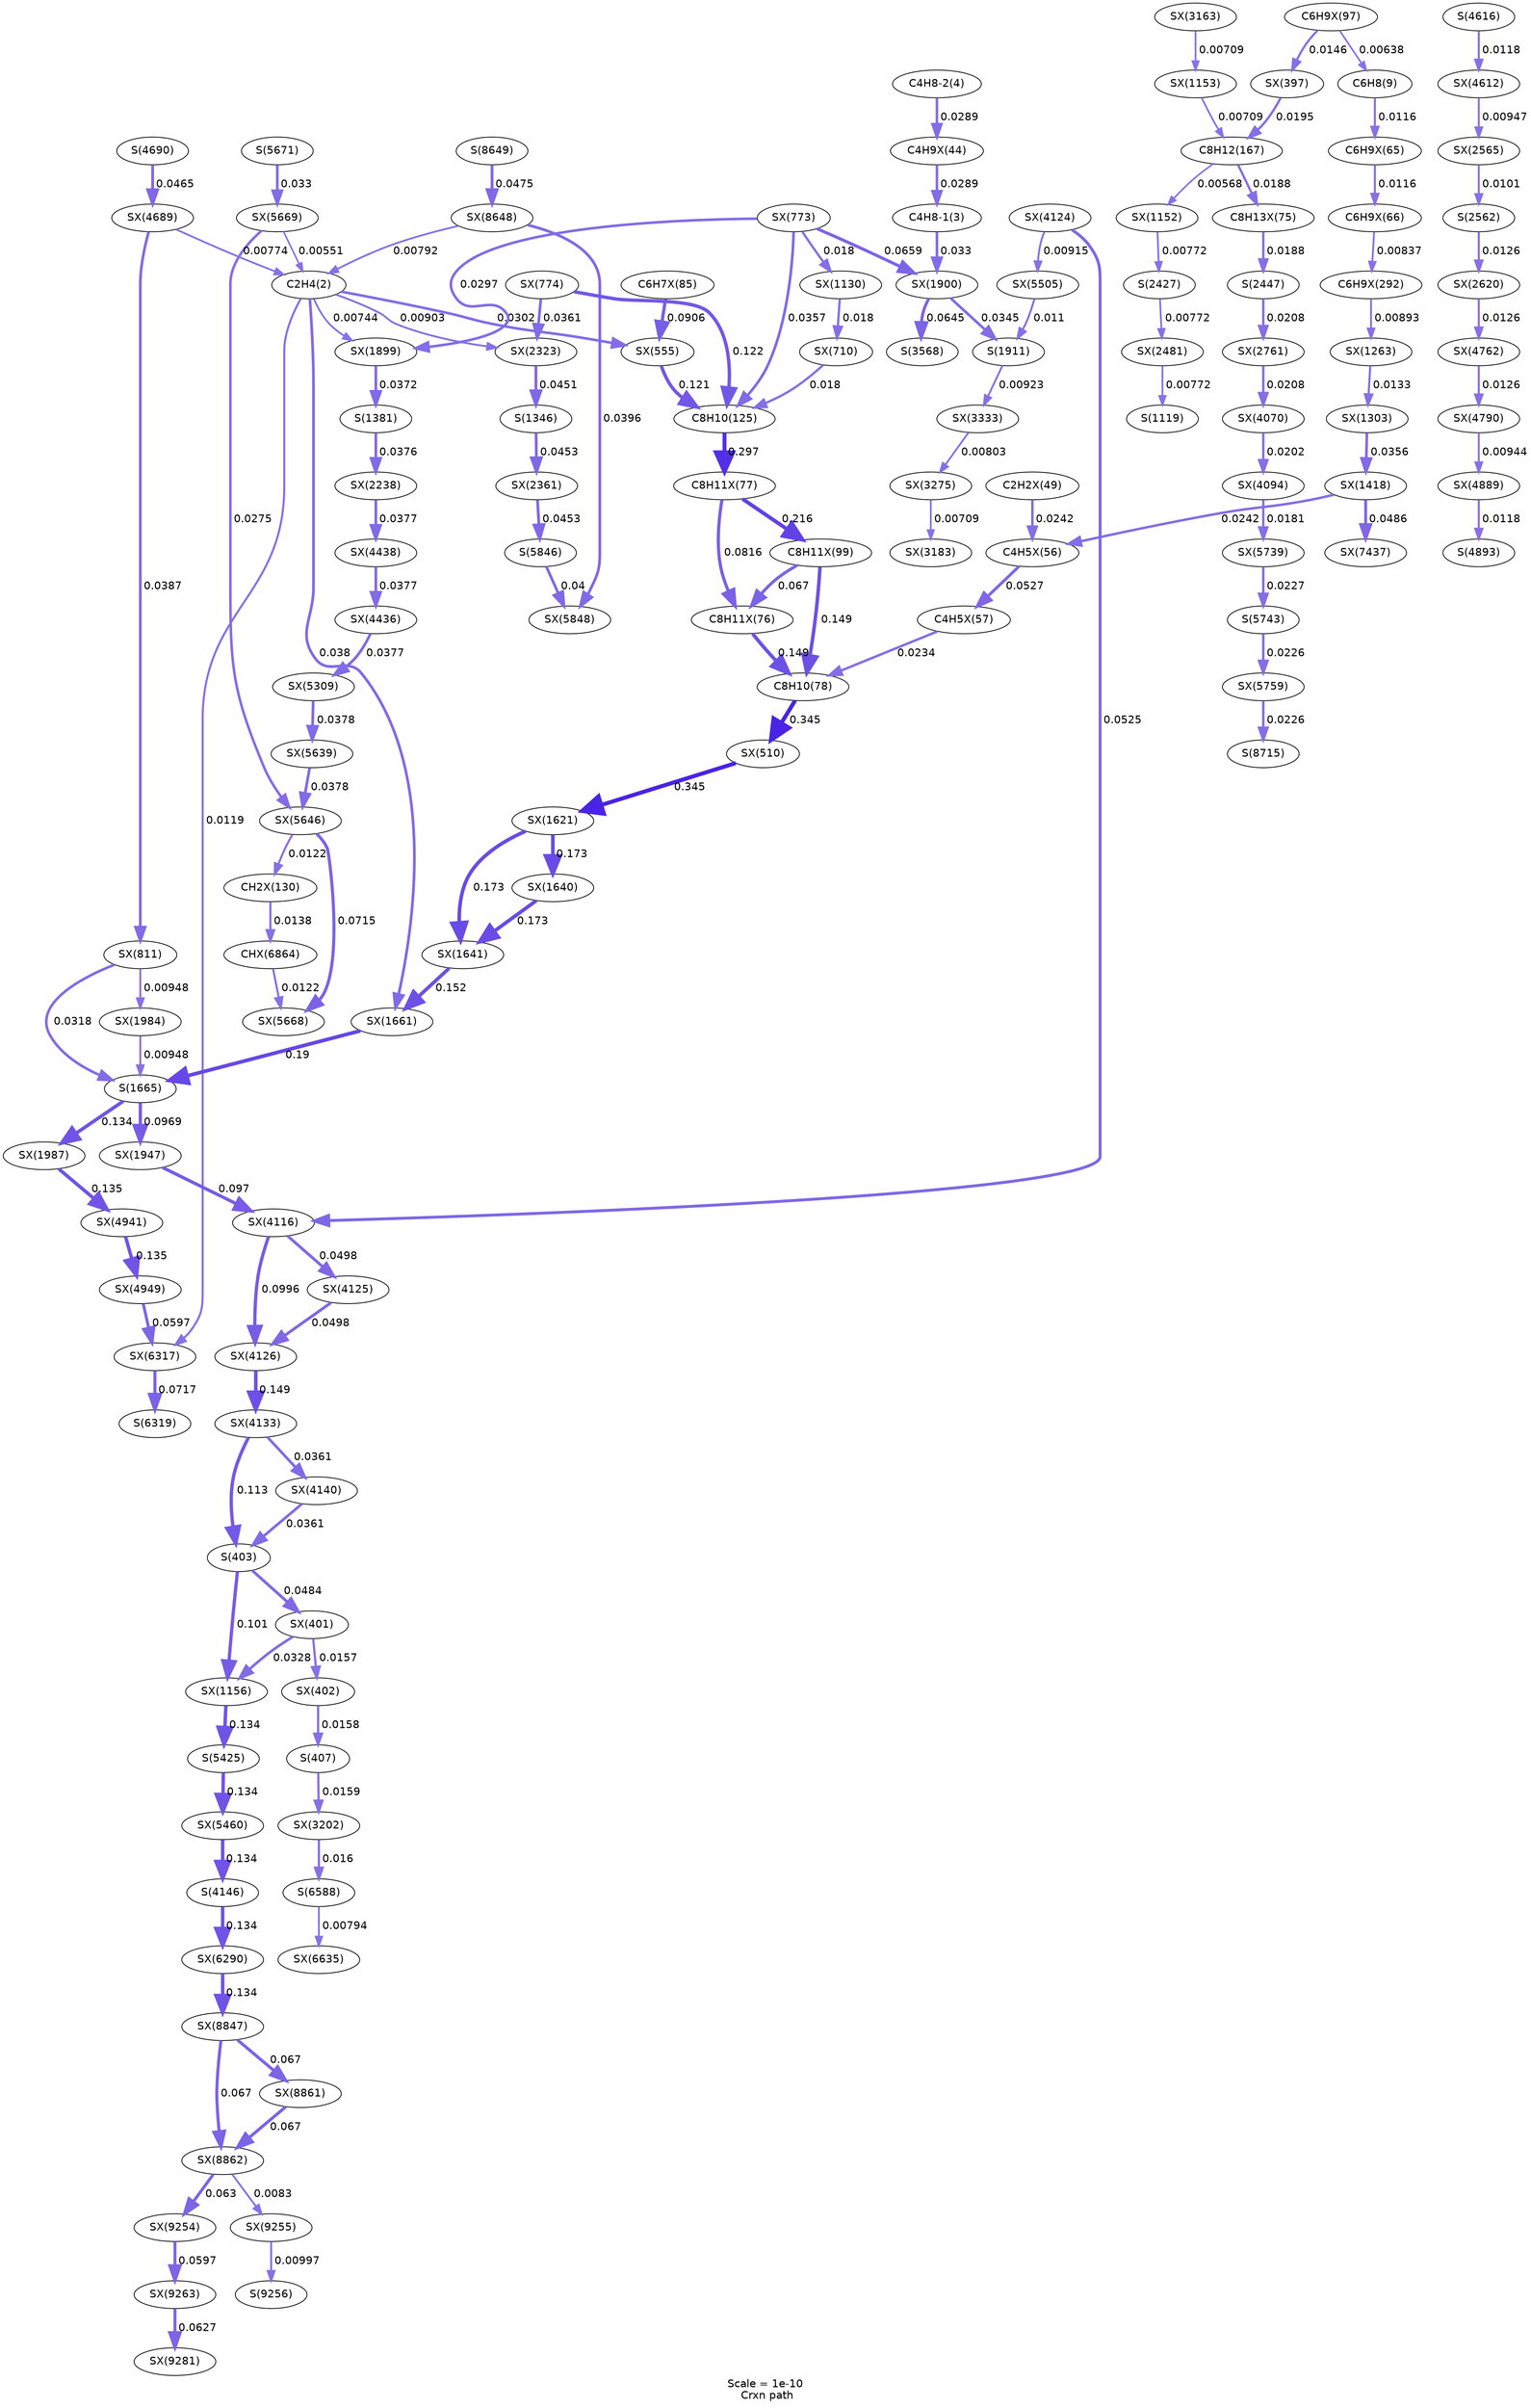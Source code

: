 digraph reaction_paths {
center=1;
s5 -> s108[fontname="Helvetica", style="setlinewidth(3.36)", arrowsize=1.68, color="0.7, 0.53, 0.9"
, label=" 0.0302"];
s5 -> s139[fontname="Helvetica", style="setlinewidth(3.53)", arrowsize=1.77, color="0.7, 0.538, 0.9"
, label=" 0.038"];
s5 -> s147[fontname="Helvetica", style="setlinewidth(2.3)", arrowsize=1.15, color="0.7, 0.507, 0.9"
, label=" 0.00744"];
s5 -> s163[fontname="Helvetica", style="setlinewidth(2.45)", arrowsize=1.22, color="0.7, 0.509, 0.9"
, label=" 0.00903"];
s270 -> s5[fontname="Helvetica", style="setlinewidth(2.07)", arrowsize=1.04, color="0.7, 0.506, 0.9"
, label=" 0.00551"];
s5 -> s288[fontname="Helvetica", style="setlinewidth(2.66)", arrowsize=1.33, color="0.7, 0.512, 0.9"
, label=" 0.0119"];
s229 -> s5[fontname="Helvetica", style="setlinewidth(2.33)", arrowsize=1.17, color="0.7, 0.508, 0.9"
, label=" 0.00774"];
s300 -> s5[fontname="Helvetica", style="setlinewidth(2.35)", arrowsize=1.17, color="0.7, 0.508, 0.9"
, label=" 0.00792"];
s74 -> s75[fontname="Helvetica", style="setlinewidth(3.78)", arrowsize=1.89, color="0.7, 0.553, 0.9"
, label=" 0.0527"];
s75 -> s10[fontname="Helvetica", style="setlinewidth(3.17)", arrowsize=1.58, color="0.7, 0.523, 0.9"
, label=" 0.0234"];
s9 -> s76[fontname="Helvetica", style="setlinewidth(2.64)", arrowsize=1.32, color="0.7, 0.512, 0.9"
, label=" 0.0116"];
s85 -> s9[fontname="Helvetica", style="setlinewidth(2.18)", arrowsize=1.09, color="0.7, 0.506, 0.9"
, label=" 0.00638"];
s132 -> s74[fontname="Helvetica", style="setlinewidth(3.19)", arrowsize=1.6, color="0.7, 0.524, 0.9"
, label=" 0.0242"];
s73 -> s74[fontname="Helvetica", style="setlinewidth(3.19)", arrowsize=1.6, color="0.7, 0.524, 0.9"
, label=" 0.0242"];
s71 -> s6[fontname="Helvetica", style="setlinewidth(3.32)", arrowsize=1.66, color="0.7, 0.529, 0.9"
, label=" 0.0289"];
s6 -> s148[fontname="Helvetica", style="setlinewidth(3.42)", arrowsize=1.71, color="0.7, 0.533, 0.9"
, label=" 0.033"];
s76 -> s77[fontname="Helvetica", style="setlinewidth(2.64)", arrowsize=1.32, color="0.7, 0.512, 0.9"
, label=" 0.0116"];
s85 -> s103[fontname="Helvetica", style="setlinewidth(2.81)", arrowsize=1.4, color="0.7, 0.515, 0.9"
, label=" 0.0146"];
s86 -> s10[fontname="Helvetica", style="setlinewidth(4.56)", arrowsize=2.28, color="0.7, 0.649, 0.9"
, label=" 0.149"];
s80 -> s10[fontname="Helvetica", style="setlinewidth(4.56)", arrowsize=2.28, color="0.7, 0.649, 0.9"
, label=" 0.149"];
s10 -> s107[fontname="Helvetica", style="setlinewidth(5.2)", arrowsize=2.6, color="0.7, 0.845, 0.9"
, label=" 0.345"];
s83 -> s108[fontname="Helvetica", style="setlinewidth(4.19)", arrowsize=2.09, color="0.7, 0.591, 0.9"
, label=" 0.0906"];
s108 -> s12[fontname="Helvetica", style="setlinewidth(4.4)", arrowsize=2.2, color="0.7, 0.621, 0.9"
, label=" 0.121"];
s12 -> s81[fontname="Helvetica", style="setlinewidth(5.08)", arrowsize=2.54, color="0.7, 0.797, 0.9"
, label=" 0.297"];
s112 -> s12[fontname="Helvetica", style="setlinewidth(3.48)", arrowsize=1.74, color="0.7, 0.536, 0.9"
, label=" 0.0357"];
s111 -> s12[fontname="Helvetica", style="setlinewidth(2.97)", arrowsize=1.48, color="0.7, 0.518, 0.9"
, label=" 0.018"];
s113 -> s12[fontname="Helvetica", style="setlinewidth(4.41)", arrowsize=2.21, color="0.7, 0.622, 0.9"
, label=" 0.122"];
s7 -> s71[fontname="Helvetica", style="setlinewidth(3.32)", arrowsize=1.66, color="0.7, 0.529, 0.9"
, label=" 0.0289"];
s103 -> s14[fontname="Helvetica", style="setlinewidth(3.03)", arrowsize=1.51, color="0.7, 0.519, 0.9"
, label=" 0.0195"];
s14 -> s123[fontname="Helvetica", style="setlinewidth(2.1)", arrowsize=1.05, color="0.7, 0.506, 0.9"
, label=" 0.00568"];
s14 -> s79[fontname="Helvetica", style="setlinewidth(3)", arrowsize=1.5, color="0.7, 0.519, 0.9"
, label=" 0.0188"];
s124 -> s14[fontname="Helvetica", style="setlinewidth(2.26)", arrowsize=1.13, color="0.7, 0.507, 0.9"
, label=" 0.00709"];
s100 -> s127[fontname="Helvetica", style="setlinewidth(2.44)", arrowsize=1.22, color="0.7, 0.509, 0.9"
, label=" 0.00893"];
s127 -> s128[fontname="Helvetica", style="setlinewidth(2.74)", arrowsize=1.37, color="0.7, 0.513, 0.9"
, label=" 0.0133"];
s77 -> s100[fontname="Helvetica", style="setlinewidth(2.39)", arrowsize=1.19, color="0.7, 0.508, 0.9"
, label=" 0.00837"];
s128 -> s132[fontname="Helvetica", style="setlinewidth(3.48)", arrowsize=1.74, color="0.7, 0.536, 0.9"
, label=" 0.0356"];
s86 -> s80[fontname="Helvetica", style="setlinewidth(3.96)", arrowsize=1.98, color="0.7, 0.567, 0.9"
, label=" 0.067"];
s81 -> s86[fontname="Helvetica", style="setlinewidth(4.84)", arrowsize=2.42, color="0.7, 0.716, 0.9"
, label=" 0.216"];
s81 -> s80[fontname="Helvetica", style="setlinewidth(4.11)", arrowsize=2.05, color="0.7, 0.582, 0.9"
, label=" 0.0816"];
s107 -> s135[fontname="Helvetica", style="setlinewidth(5.2)", arrowsize=2.6, color="0.7, 0.845, 0.9"
, label=" 0.345"];
s135 -> s137[fontname="Helvetica", style="setlinewidth(4.67)", arrowsize=2.34, color="0.7, 0.673, 0.9"
, label=" 0.173"];
s135 -> s136[fontname="Helvetica", style="setlinewidth(4.67)", arrowsize=2.34, color="0.7, 0.673, 0.9"
, label=" 0.173"];
s136 -> s137[fontname="Helvetica", style="setlinewidth(4.67)", arrowsize=2.34, color="0.7, 0.673, 0.9"
, label=" 0.173"];
s137 -> s139[fontname="Helvetica", style="setlinewidth(4.58)", arrowsize=2.29, color="0.7, 0.652, 0.9"
, label=" 0.152"];
s112 -> s121[fontname="Helvetica", style="setlinewidth(2.97)", arrowsize=1.48, color="0.7, 0.518, 0.9"
, label=" 0.018"];
s112 -> s147[fontname="Helvetica", style="setlinewidth(3.35)", arrowsize=1.67, color="0.7, 0.53, 0.9"
, label=" 0.0297"];
s112 -> s148[fontname="Helvetica", style="setlinewidth(3.95)", arrowsize=1.97, color="0.7, 0.566, 0.9"
, label=" 0.0659"];
s121 -> s111[fontname="Helvetica", style="setlinewidth(2.97)", arrowsize=1.48, color="0.7, 0.518, 0.9"
, label=" 0.018"];
s139 -> s25[fontname="Helvetica", style="setlinewidth(4.75)", arrowsize=2.37, color="0.7, 0.69, 0.9"
, label=" 0.19"];
s25 -> s149[fontname="Helvetica", style="setlinewidth(4.24)", arrowsize=2.12, color="0.7, 0.597, 0.9"
, label=" 0.0969"];
s115 -> s25[fontname="Helvetica", style="setlinewidth(3.4)", arrowsize=1.7, color="0.7, 0.532, 0.9"
, label=" 0.0318"];
s150 -> s25[fontname="Helvetica", style="setlinewidth(2.48)", arrowsize=1.24, color="0.7, 0.509, 0.9"
, label=" 0.00948"];
s25 -> s153[fontname="Helvetica", style="setlinewidth(4.49)", arrowsize=2.24, color="0.7, 0.634, 0.9"
, label=" 0.134"];
s147 -> s22[fontname="Helvetica", style="setlinewidth(3.51)", arrowsize=1.76, color="0.7, 0.537, 0.9"
, label=" 0.0372"];
s22 -> s160[fontname="Helvetica", style="setlinewidth(3.52)", arrowsize=1.76, color="0.7, 0.538, 0.9"
, label=" 0.0376"];
s113 -> s163[fontname="Helvetica", style="setlinewidth(3.49)", arrowsize=1.75, color="0.7, 0.536, 0.9"
, label=" 0.0361"];
s163 -> s21[fontname="Helvetica", style="setlinewidth(3.66)", arrowsize=1.83, color="0.7, 0.545, 0.9"
, label=" 0.0451"];
s21 -> s164[fontname="Helvetica", style="setlinewidth(3.66)", arrowsize=1.83, color="0.7, 0.545, 0.9"
, label=" 0.0453"];
s123 -> s29[fontname="Helvetica", style="setlinewidth(2.33)", arrowsize=1.16, color="0.7, 0.508, 0.9"
, label=" 0.00772"];
s29 -> s166[fontname="Helvetica", style="setlinewidth(2.33)", arrowsize=1.16, color="0.7, 0.508, 0.9"
, label=" 0.00772"];
s172 -> s32[fontname="Helvetica", style="setlinewidth(2.53)", arrowsize=1.27, color="0.7, 0.51, 0.9"
, label=" 0.0101"];
s32 -> s174[fontname="Helvetica", style="setlinewidth(2.7)", arrowsize=1.35, color="0.7, 0.513, 0.9"
, label=" 0.0126"];
s79 -> s30[fontname="Helvetica", style="setlinewidth(3)", arrowsize=1.5, color="0.7, 0.519, 0.9"
, label=" 0.0188"];
s30 -> s181[fontname="Helvetica", style="setlinewidth(3.07)", arrowsize=1.54, color="0.7, 0.521, 0.9"
, label=" 0.0208"];
s184 -> s124[fontname="Helvetica", style="setlinewidth(2.26)", arrowsize=1.13, color="0.7, 0.507, 0.9"
, label=" 0.00709"];
s189 -> s187[fontname="Helvetica", style="setlinewidth(2.26)", arrowsize=1.13, color="0.7, 0.507, 0.9"
, label=" 0.00709"];
s192 -> s189[fontname="Helvetica", style="setlinewidth(2.36)", arrowsize=1.18, color="0.7, 0.508, 0.9"
, label=" 0.00803"];
s181 -> s197[fontname="Helvetica", style="setlinewidth(3.07)", arrowsize=1.54, color="0.7, 0.521, 0.9"
, label=" 0.0208"];
s197 -> s198[fontname="Helvetica", style="setlinewidth(3.05)", arrowsize=1.53, color="0.7, 0.52, 0.9"
, label=" 0.0202"];
s149 -> s201[fontname="Helvetica", style="setlinewidth(4.24)", arrowsize=2.12, color="0.7, 0.597, 0.9"
, label=" 0.097"];
s201 -> s204[fontname="Helvetica", style="setlinewidth(4.26)", arrowsize=2.13, color="0.7, 0.6, 0.9"
, label=" 0.0996"];
s201 -> s203[fontname="Helvetica", style="setlinewidth(3.74)", arrowsize=1.87, color="0.7, 0.55, 0.9"
, label=" 0.0498"];
s202 -> s201[fontname="Helvetica", style="setlinewidth(3.77)", arrowsize=1.89, color="0.7, 0.552, 0.9"
, label=" 0.0525"];
s203 -> s204[fontname="Helvetica", style="setlinewidth(3.74)", arrowsize=1.87, color="0.7, 0.55, 0.9"
, label=" 0.0498"];
s204 -> s205[fontname="Helvetica", style="setlinewidth(4.56)", arrowsize=2.28, color="0.7, 0.649, 0.9"
, label=" 0.149"];
s205 -> s18[fontname="Helvetica", style="setlinewidth(4.36)", arrowsize=2.18, color="0.7, 0.613, 0.9"
, label=" 0.113"];
s205 -> s206[fontname="Helvetica", style="setlinewidth(3.49)", arrowsize=1.75, color="0.7, 0.536, 0.9"
, label=" 0.0361"];
s18 -> s104[fontname="Helvetica", style="setlinewidth(3.71)", arrowsize=1.86, color="0.7, 0.548, 0.9"
, label=" 0.0484"];
s18 -> s126[fontname="Helvetica", style="setlinewidth(4.27)", arrowsize=2.14, color="0.7, 0.601, 0.9"
, label=" 0.101"];
s206 -> s18[fontname="Helvetica", style="setlinewidth(3.49)", arrowsize=1.75, color="0.7, 0.536, 0.9"
, label=" 0.0361"];
s166 -> s20[fontname="Helvetica", style="setlinewidth(2.33)", arrowsize=1.16, color="0.7, 0.508, 0.9"
, label=" 0.00772"];
s226 -> s172[fontname="Helvetica", style="setlinewidth(2.48)", arrowsize=1.24, color="0.7, 0.509, 0.9"
, label=" 0.00947"];
s115 -> s150[fontname="Helvetica", style="setlinewidth(2.48)", arrowsize=1.24, color="0.7, 0.509, 0.9"
, label=" 0.00948"];
s229 -> s115[fontname="Helvetica", style="setlinewidth(3.55)", arrowsize=1.77, color="0.7, 0.539, 0.9"
, label=" 0.0387"];
s160 -> s217[fontname="Helvetica", style="setlinewidth(3.52)", arrowsize=1.76, color="0.7, 0.538, 0.9"
, label=" 0.0377"];
s174 -> s230[fontname="Helvetica", style="setlinewidth(2.7)", arrowsize=1.35, color="0.7, 0.513, 0.9"
, label=" 0.0126"];
s230 -> s231[fontname="Helvetica", style="setlinewidth(2.7)", arrowsize=1.35, color="0.7, 0.513, 0.9"
, label=" 0.0126"];
s231 -> s236[fontname="Helvetica", style="setlinewidth(2.48)", arrowsize=1.24, color="0.7, 0.509, 0.9"
, label=" 0.00944"];
s153 -> s237[fontname="Helvetica", style="setlinewidth(4.49)", arrowsize=2.24, color="0.7, 0.635, 0.9"
, label=" 0.135"];
s237 -> s238[fontname="Helvetica", style="setlinewidth(4.49)", arrowsize=2.25, color="0.7, 0.635, 0.9"
, label=" 0.135"];
s236 -> s42[fontname="Helvetica", style="setlinewidth(2.65)", arrowsize=1.32, color="0.7, 0.512, 0.9"
, label=" 0.0118"];
s104 -> s126[fontname="Helvetica", style="setlinewidth(3.42)", arrowsize=1.71, color="0.7, 0.533, 0.9"
, label=" 0.0328"];
s104 -> s105[fontname="Helvetica", style="setlinewidth(2.87)", arrowsize=1.43, color="0.7, 0.516, 0.9"
, label=" 0.0157"];
s126 -> s44[fontname="Helvetica", style="setlinewidth(4.48)", arrowsize=2.24, color="0.7, 0.634, 0.9"
, label=" 0.134"];
s44 -> s255[fontname="Helvetica", style="setlinewidth(4.48)", arrowsize=2.24, color="0.7, 0.634, 0.9"
, label=" 0.134"];
s202 -> s262[fontname="Helvetica", style="setlinewidth(2.46)", arrowsize=1.23, color="0.7, 0.509, 0.9"
, label=" 0.00915"];
s262 -> s26[fontname="Helvetica", style="setlinewidth(2.59)", arrowsize=1.3, color="0.7, 0.511, 0.9"
, label=" 0.011"];
s26 -> s192[fontname="Helvetica", style="setlinewidth(2.46)", arrowsize=1.23, color="0.7, 0.509, 0.9"
, label=" 0.00923"];
s148 -> s26[fontname="Helvetica", style="setlinewidth(3.46)", arrowsize=1.73, color="0.7, 0.534, 0.9"
, label=" 0.0345"];
s217 -> s216[fontname="Helvetica", style="setlinewidth(3.52)", arrowsize=1.76, color="0.7, 0.538, 0.9"
, label=" 0.0377"];
s216 -> s248[fontname="Helvetica", style="setlinewidth(3.52)", arrowsize=1.76, color="0.7, 0.538, 0.9"
, label=" 0.0377"];
s248 -> s264[fontname="Helvetica", style="setlinewidth(3.53)", arrowsize=1.76, color="0.7, 0.538, 0.9"
, label=" 0.0378"];
s264 -> s265[fontname="Helvetica", style="setlinewidth(3.53)", arrowsize=1.76, color="0.7, 0.538, 0.9"
, label=" 0.0378"];
s270 -> s265[fontname="Helvetica", style="setlinewidth(3.29)", arrowsize=1.64, color="0.7, 0.528, 0.9"
, label=" 0.0275"];
s265 -> s90[fontname="Helvetica", style="setlinewidth(2.67)", arrowsize=1.34, color="0.7, 0.512, 0.9"
, label=" 0.0122"];
s265 -> s269[fontname="Helvetica", style="setlinewidth(4.01)", arrowsize=2, color="0.7, 0.571, 0.9"
, label=" 0.0715"];
s198 -> s274[fontname="Helvetica", style="setlinewidth(2.97)", arrowsize=1.49, color="0.7, 0.518, 0.9"
, label=" 0.0181"];
s274 -> s46[fontname="Helvetica", style="setlinewidth(3.14)", arrowsize=1.57, color="0.7, 0.523, 0.9"
, label=" 0.0227"];
s46 -> s275[fontname="Helvetica", style="setlinewidth(3.14)", arrowsize=1.57, color="0.7, 0.523, 0.9"
, label=" 0.0226"];
s40 -> s226[fontname="Helvetica", style="setlinewidth(2.65)", arrowsize=1.33, color="0.7, 0.512, 0.9"
, label=" 0.0118"];
s164 -> s47[fontname="Helvetica", style="setlinewidth(3.66)", arrowsize=1.83, color="0.7, 0.545, 0.9"
, label=" 0.0453"];
s47 -> s277[fontname="Helvetica", style="setlinewidth(3.57)", arrowsize=1.78, color="0.7, 0.54, 0.9"
, label=" 0.04"];
s45 -> s270[fontname="Helvetica", style="setlinewidth(3.43)", arrowsize=1.71, color="0.7, 0.533, 0.9"
, label=" 0.033"];
s105 -> s19[fontname="Helvetica", style="setlinewidth(2.87)", arrowsize=1.44, color="0.7, 0.516, 0.9"
, label=" 0.0158"];
s19 -> s188[fontname="Helvetica", style="setlinewidth(2.87)", arrowsize=1.44, color="0.7, 0.516, 0.9"
, label=" 0.0159"];
s255 -> s39[fontname="Helvetica", style="setlinewidth(4.48)", arrowsize=2.24, color="0.7, 0.634, 0.9"
, label=" 0.134"];
s39 -> s286[fontname="Helvetica", style="setlinewidth(4.48)", arrowsize=2.24, color="0.7, 0.634, 0.9"
, label=" 0.134"];
s238 -> s288[fontname="Helvetica", style="setlinewidth(3.87)", arrowsize=1.94, color="0.7, 0.56, 0.9"
, label=" 0.0597"];
s288 -> s48[fontname="Helvetica", style="setlinewidth(4.01)", arrowsize=2.01, color="0.7, 0.572, 0.9"
, label=" 0.0717"];
s188 -> s52[fontname="Helvetica", style="setlinewidth(2.88)", arrowsize=1.44, color="0.7, 0.516, 0.9"
, label=" 0.016"];
s52 -> s289[fontname="Helvetica", style="setlinewidth(2.35)", arrowsize=1.17, color="0.7, 0.508, 0.9"
, label=" 0.00794"];
s90 -> s291[fontname="Helvetica", style="setlinewidth(2.77)", arrowsize=1.38, color="0.7, 0.514, 0.9"
, label=" 0.0138"];
s291 -> s269[fontname="Helvetica", style="setlinewidth(2.67)", arrowsize=1.34, color="0.7, 0.512, 0.9"
, label=" 0.0122"];
s132 -> s292[fontname="Helvetica", style="setlinewidth(3.72)", arrowsize=1.86, color="0.7, 0.549, 0.9"
, label=" 0.0486"];
s41 -> s229[fontname="Helvetica", style="setlinewidth(3.68)", arrowsize=1.84, color="0.7, 0.546, 0.9"
, label=" 0.0465"];
s300 -> s277[fontname="Helvetica", style="setlinewidth(3.56)", arrowsize=1.78, color="0.7, 0.54, 0.9"
, label=" 0.0396"];
s275 -> s54[fontname="Helvetica", style="setlinewidth(3.14)", arrowsize=1.57, color="0.7, 0.523, 0.9"
, label=" 0.0226"];
s286 -> s303[fontname="Helvetica", style="setlinewidth(4.48)", arrowsize=2.24, color="0.7, 0.634, 0.9"
, label=" 0.134"];
s303 -> s305[fontname="Helvetica", style="setlinewidth(3.96)", arrowsize=1.98, color="0.7, 0.567, 0.9"
, label=" 0.067"];
s303 -> s304[fontname="Helvetica", style="setlinewidth(3.96)", arrowsize=1.98, color="0.7, 0.567, 0.9"
, label=" 0.067"];
s53 -> s300[fontname="Helvetica", style="setlinewidth(3.7)", arrowsize=1.85, color="0.7, 0.548, 0.9"
, label=" 0.0475"];
s148 -> s36[fontname="Helvetica", style="setlinewidth(3.93)", arrowsize=1.97, color="0.7, 0.564, 0.9"
, label=" 0.0645"];
s305 -> s310[fontname="Helvetica", style="setlinewidth(3.91)", arrowsize=1.96, color="0.7, 0.563, 0.9"
, label=" 0.063"];
s304 -> s305[fontname="Helvetica", style="setlinewidth(3.96)", arrowsize=1.98, color="0.7, 0.567, 0.9"
, label=" 0.067"];
s305 -> s311[fontname="Helvetica", style="setlinewidth(2.38)", arrowsize=1.19, color="0.7, 0.508, 0.9"
, label=" 0.0083"];
s310 -> s313[fontname="Helvetica", style="setlinewidth(3.87)", arrowsize=1.94, color="0.7, 0.56, 0.9"
, label=" 0.0597"];
s313 -> s314[fontname="Helvetica", style="setlinewidth(3.91)", arrowsize=1.95, color="0.7, 0.563, 0.9"
, label=" 0.0627"];
s311 -> s56[fontname="Helvetica", style="setlinewidth(2.52)", arrowsize=1.26, color="0.7, 0.51, 0.9"
, label=" 0.00997"];
s5 [ fontname="Helvetica", label="C2H4(2)"];
s6 [ fontname="Helvetica", label="C4H8-1(3)"];
s7 [ fontname="Helvetica", label="C4H8-2(4)"];
s9 [ fontname="Helvetica", label="C6H8(9)"];
s10 [ fontname="Helvetica", label="C8H10(78)"];
s12 [ fontname="Helvetica", label="C8H10(125)"];
s14 [ fontname="Helvetica", label="C8H12(167)"];
s18 [ fontname="Helvetica", label="S(403)"];
s19 [ fontname="Helvetica", label="S(407)"];
s20 [ fontname="Helvetica", label="S(1119)"];
s21 [ fontname="Helvetica", label="S(1346)"];
s22 [ fontname="Helvetica", label="S(1381)"];
s25 [ fontname="Helvetica", label="S(1665)"];
s26 [ fontname="Helvetica", label="S(1911)"];
s29 [ fontname="Helvetica", label="S(2427)"];
s30 [ fontname="Helvetica", label="S(2447)"];
s32 [ fontname="Helvetica", label="S(2562)"];
s36 [ fontname="Helvetica", label="S(3568)"];
s39 [ fontname="Helvetica", label="S(4146)"];
s40 [ fontname="Helvetica", label="S(4616)"];
s41 [ fontname="Helvetica", label="S(4690)"];
s42 [ fontname="Helvetica", label="S(4893)"];
s44 [ fontname="Helvetica", label="S(5425)"];
s45 [ fontname="Helvetica", label="S(5671)"];
s46 [ fontname="Helvetica", label="S(5743)"];
s47 [ fontname="Helvetica", label="S(5846)"];
s48 [ fontname="Helvetica", label="S(6319)"];
s52 [ fontname="Helvetica", label="S(6588)"];
s53 [ fontname="Helvetica", label="S(8649)"];
s54 [ fontname="Helvetica", label="S(8715)"];
s56 [ fontname="Helvetica", label="S(9256)"];
s71 [ fontname="Helvetica", label="C4H9X(44)"];
s73 [ fontname="Helvetica", label="C2H2X(49)"];
s74 [ fontname="Helvetica", label="C4H5X(56)"];
s75 [ fontname="Helvetica", label="C4H5X(57)"];
s76 [ fontname="Helvetica", label="C6H9X(65)"];
s77 [ fontname="Helvetica", label="C6H9X(66)"];
s79 [ fontname="Helvetica", label="C8H13X(75)"];
s80 [ fontname="Helvetica", label="C8H11X(76)"];
s81 [ fontname="Helvetica", label="C8H11X(77)"];
s83 [ fontname="Helvetica", label="C6H7X(85)"];
s85 [ fontname="Helvetica", label="C6H9X(97)"];
s86 [ fontname="Helvetica", label="C8H11X(99)"];
s90 [ fontname="Helvetica", label="CH2X(130)"];
s100 [ fontname="Helvetica", label="C6H9X(292)"];
s103 [ fontname="Helvetica", label="SX(397)"];
s104 [ fontname="Helvetica", label="SX(401)"];
s105 [ fontname="Helvetica", label="SX(402)"];
s107 [ fontname="Helvetica", label="SX(510)"];
s108 [ fontname="Helvetica", label="SX(555)"];
s111 [ fontname="Helvetica", label="SX(710)"];
s112 [ fontname="Helvetica", label="SX(773)"];
s113 [ fontname="Helvetica", label="SX(774)"];
s115 [ fontname="Helvetica", label="SX(811)"];
s121 [ fontname="Helvetica", label="SX(1130)"];
s123 [ fontname="Helvetica", label="SX(1152)"];
s124 [ fontname="Helvetica", label="SX(1153)"];
s126 [ fontname="Helvetica", label="SX(1156)"];
s127 [ fontname="Helvetica", label="SX(1263)"];
s128 [ fontname="Helvetica", label="SX(1303)"];
s132 [ fontname="Helvetica", label="SX(1418)"];
s135 [ fontname="Helvetica", label="SX(1621)"];
s136 [ fontname="Helvetica", label="SX(1640)"];
s137 [ fontname="Helvetica", label="SX(1641)"];
s139 [ fontname="Helvetica", label="SX(1661)"];
s147 [ fontname="Helvetica", label="SX(1899)"];
s148 [ fontname="Helvetica", label="SX(1900)"];
s149 [ fontname="Helvetica", label="SX(1947)"];
s150 [ fontname="Helvetica", label="SX(1984)"];
s153 [ fontname="Helvetica", label="SX(1987)"];
s160 [ fontname="Helvetica", label="SX(2238)"];
s163 [ fontname="Helvetica", label="SX(2323)"];
s164 [ fontname="Helvetica", label="SX(2361)"];
s166 [ fontname="Helvetica", label="SX(2481)"];
s172 [ fontname="Helvetica", label="SX(2565)"];
s174 [ fontname="Helvetica", label="SX(2620)"];
s181 [ fontname="Helvetica", label="SX(2761)"];
s184 [ fontname="Helvetica", label="SX(3163)"];
s187 [ fontname="Helvetica", label="SX(3183)"];
s188 [ fontname="Helvetica", label="SX(3202)"];
s189 [ fontname="Helvetica", label="SX(3275)"];
s192 [ fontname="Helvetica", label="SX(3333)"];
s197 [ fontname="Helvetica", label="SX(4070)"];
s198 [ fontname="Helvetica", label="SX(4094)"];
s201 [ fontname="Helvetica", label="SX(4116)"];
s202 [ fontname="Helvetica", label="SX(4124)"];
s203 [ fontname="Helvetica", label="SX(4125)"];
s204 [ fontname="Helvetica", label="SX(4126)"];
s205 [ fontname="Helvetica", label="SX(4133)"];
s206 [ fontname="Helvetica", label="SX(4140)"];
s216 [ fontname="Helvetica", label="SX(4436)"];
s217 [ fontname="Helvetica", label="SX(4438)"];
s226 [ fontname="Helvetica", label="SX(4612)"];
s229 [ fontname="Helvetica", label="SX(4689)"];
s230 [ fontname="Helvetica", label="SX(4762)"];
s231 [ fontname="Helvetica", label="SX(4790)"];
s236 [ fontname="Helvetica", label="SX(4889)"];
s237 [ fontname="Helvetica", label="SX(4941)"];
s238 [ fontname="Helvetica", label="SX(4949)"];
s248 [ fontname="Helvetica", label="SX(5309)"];
s255 [ fontname="Helvetica", label="SX(5460)"];
s262 [ fontname="Helvetica", label="SX(5505)"];
s264 [ fontname="Helvetica", label="SX(5639)"];
s265 [ fontname="Helvetica", label="SX(5646)"];
s269 [ fontname="Helvetica", label="SX(5668)"];
s270 [ fontname="Helvetica", label="SX(5669)"];
s274 [ fontname="Helvetica", label="SX(5739)"];
s275 [ fontname="Helvetica", label="SX(5759)"];
s277 [ fontname="Helvetica", label="SX(5848)"];
s286 [ fontname="Helvetica", label="SX(6290)"];
s288 [ fontname="Helvetica", label="SX(6317)"];
s289 [ fontname="Helvetica", label="SX(6635)"];
s291 [ fontname="Helvetica", label="CHX(6864)"];
s292 [ fontname="Helvetica", label="SX(7437)"];
s300 [ fontname="Helvetica", label="SX(8648)"];
s303 [ fontname="Helvetica", label="SX(8847)"];
s304 [ fontname="Helvetica", label="SX(8861)"];
s305 [ fontname="Helvetica", label="SX(8862)"];
s310 [ fontname="Helvetica", label="SX(9254)"];
s311 [ fontname="Helvetica", label="SX(9255)"];
s313 [ fontname="Helvetica", label="SX(9263)"];
s314 [ fontname="Helvetica", label="SX(9281)"];
 label = "Scale = 1e-10\l Crxn path";
 fontname = "Helvetica";
}
